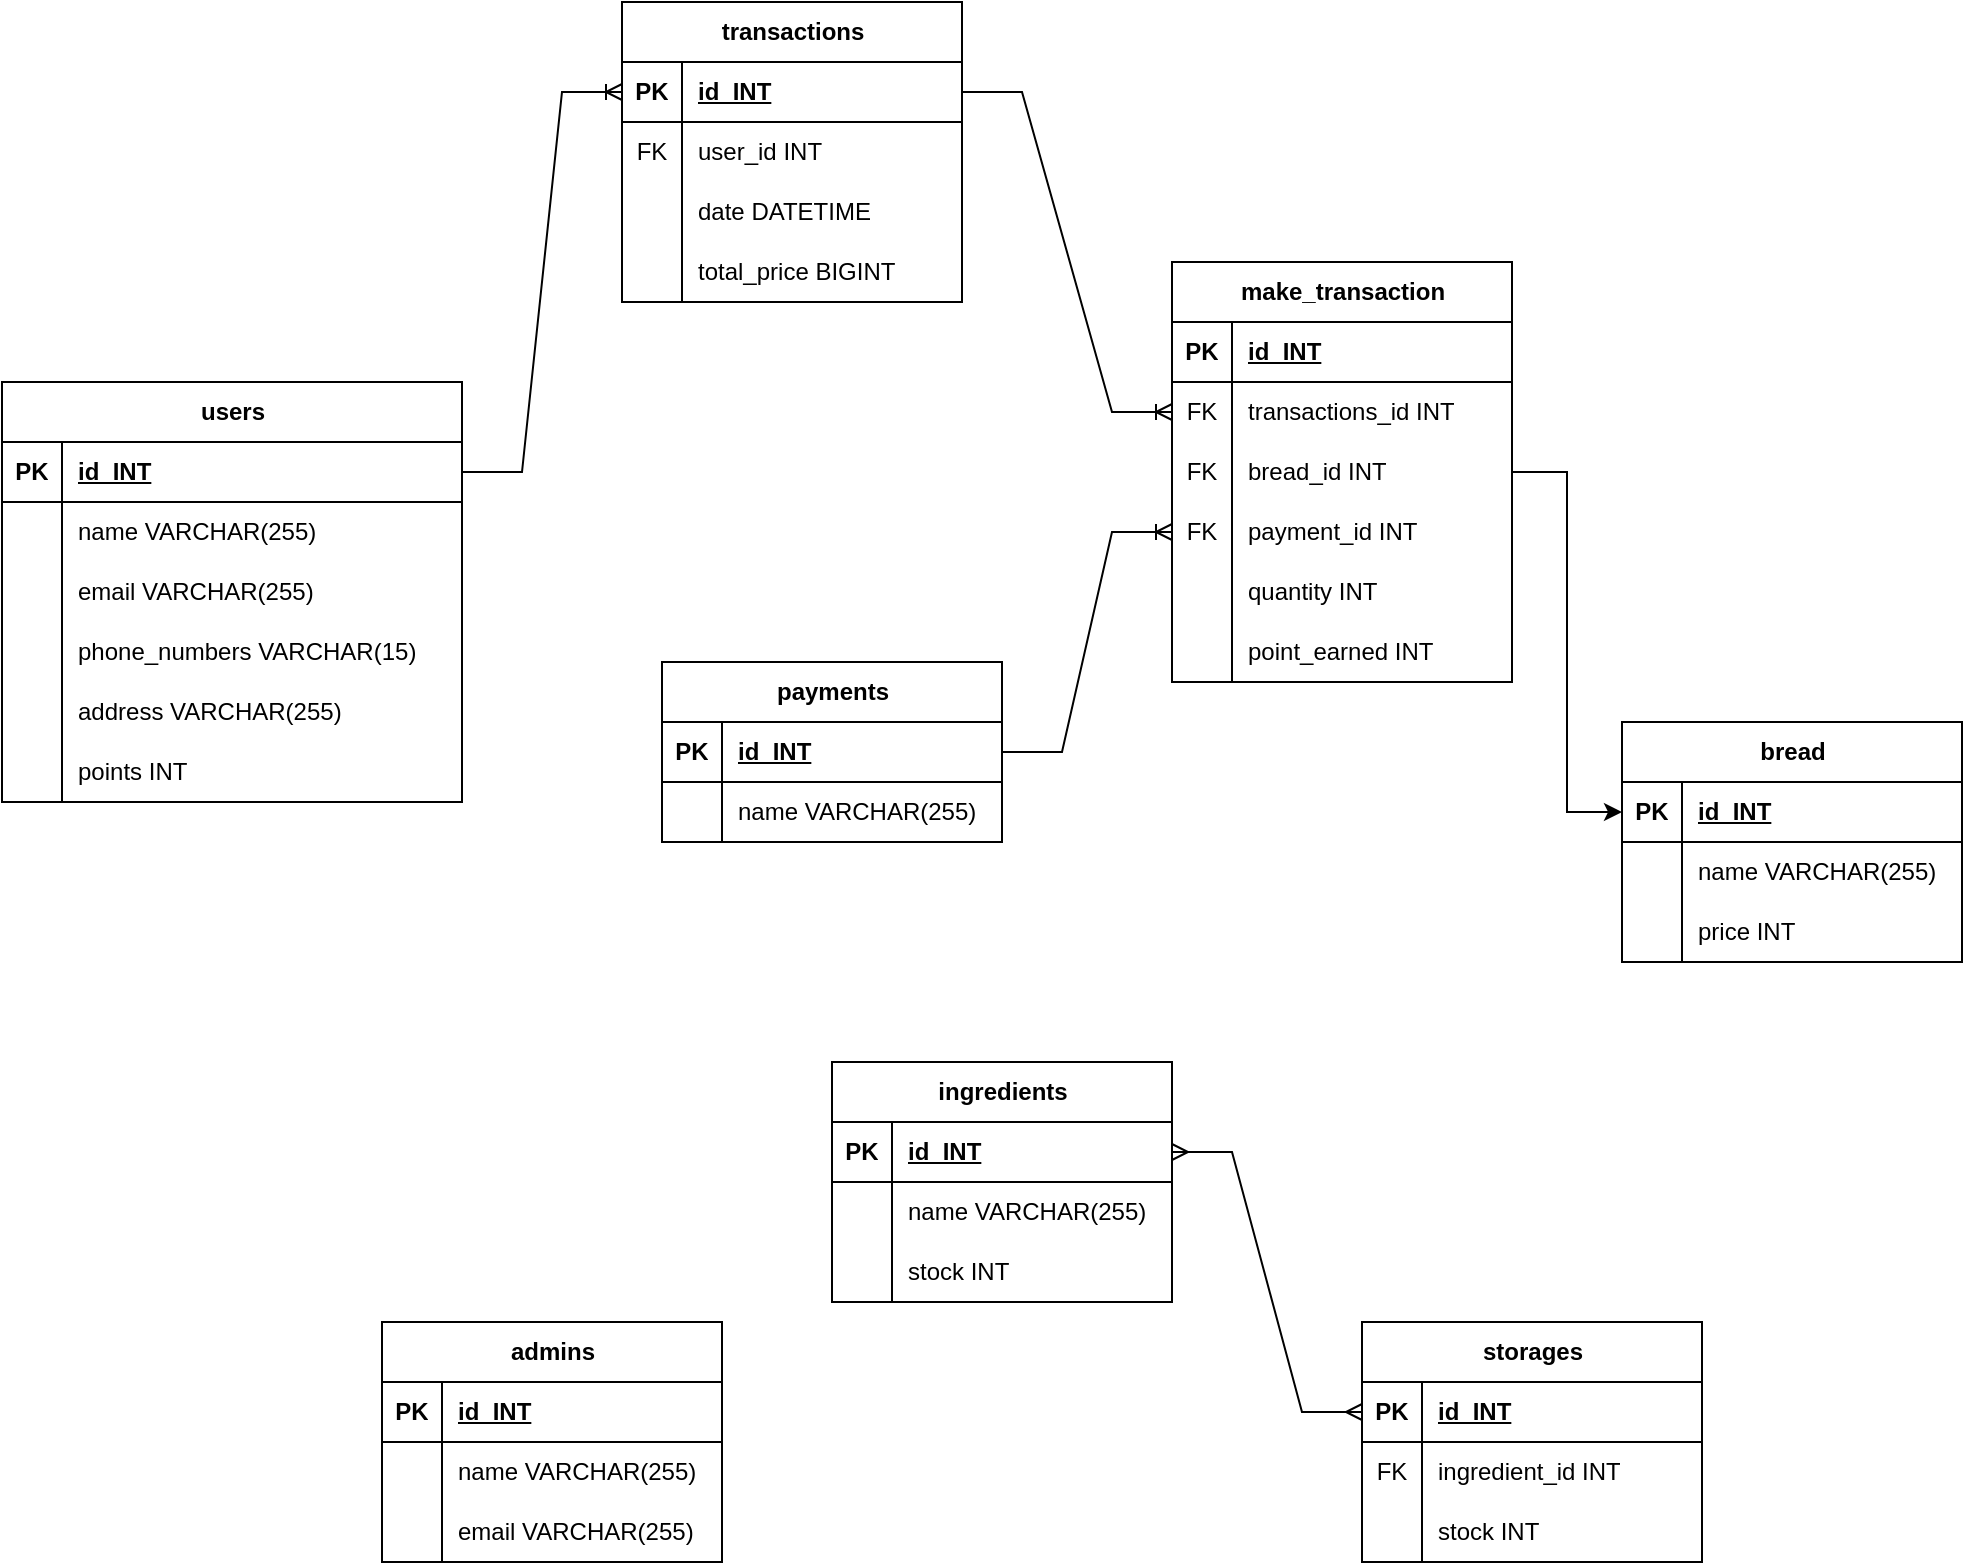 <mxfile version="24.0.6" type="google">
  <diagram name="Page-1" id="LupptDFcPatYVG0e1ha3">
    <mxGraphModel grid="1" page="1" gridSize="10" guides="1" tooltips="1" connect="1" arrows="1" fold="1" pageScale="1" pageWidth="850" pageHeight="1100" math="0" shadow="0">
      <root>
        <mxCell id="0" />
        <mxCell id="1" parent="0" />
        <mxCell id="2B0ZgyH5DpxBzJXhQuvz-14" value="users" style="shape=table;startSize=30;container=1;collapsible=1;childLayout=tableLayout;fixedRows=1;rowLines=0;fontStyle=1;align=center;resizeLast=1;html=1;" vertex="1" parent="1">
          <mxGeometry x="-160" y="-100" width="230" height="210" as="geometry" />
        </mxCell>
        <mxCell id="2B0ZgyH5DpxBzJXhQuvz-15" value="" style="shape=tableRow;horizontal=0;startSize=0;swimlaneHead=0;swimlaneBody=0;fillColor=none;collapsible=0;dropTarget=0;points=[[0,0.5],[1,0.5]];portConstraint=eastwest;top=0;left=0;right=0;bottom=1;" vertex="1" parent="2B0ZgyH5DpxBzJXhQuvz-14">
          <mxGeometry y="30" width="230" height="30" as="geometry" />
        </mxCell>
        <mxCell id="2B0ZgyH5DpxBzJXhQuvz-16" value="PK" style="shape=partialRectangle;connectable=0;fillColor=none;top=0;left=0;bottom=0;right=0;fontStyle=1;overflow=hidden;whiteSpace=wrap;html=1;" vertex="1" parent="2B0ZgyH5DpxBzJXhQuvz-15">
          <mxGeometry width="30" height="30" as="geometry">
            <mxRectangle width="30" height="30" as="alternateBounds" />
          </mxGeometry>
        </mxCell>
        <mxCell id="2B0ZgyH5DpxBzJXhQuvz-17" value="id&amp;nbsp; INT" style="shape=partialRectangle;connectable=0;fillColor=none;top=0;left=0;bottom=0;right=0;align=left;spacingLeft=6;fontStyle=5;overflow=hidden;whiteSpace=wrap;html=1;" vertex="1" parent="2B0ZgyH5DpxBzJXhQuvz-15">
          <mxGeometry x="30" width="200" height="30" as="geometry">
            <mxRectangle width="200" height="30" as="alternateBounds" />
          </mxGeometry>
        </mxCell>
        <mxCell id="2B0ZgyH5DpxBzJXhQuvz-18" value="" style="shape=tableRow;horizontal=0;startSize=0;swimlaneHead=0;swimlaneBody=0;fillColor=none;collapsible=0;dropTarget=0;points=[[0,0.5],[1,0.5]];portConstraint=eastwest;top=0;left=0;right=0;bottom=0;" vertex="1" parent="2B0ZgyH5DpxBzJXhQuvz-14">
          <mxGeometry y="60" width="230" height="30" as="geometry" />
        </mxCell>
        <mxCell id="2B0ZgyH5DpxBzJXhQuvz-19" value="" style="shape=partialRectangle;connectable=0;fillColor=none;top=0;left=0;bottom=0;right=0;editable=1;overflow=hidden;whiteSpace=wrap;html=1;" vertex="1" parent="2B0ZgyH5DpxBzJXhQuvz-18">
          <mxGeometry width="30" height="30" as="geometry">
            <mxRectangle width="30" height="30" as="alternateBounds" />
          </mxGeometry>
        </mxCell>
        <mxCell id="2B0ZgyH5DpxBzJXhQuvz-20" value="name VARCHAR(255)" style="shape=partialRectangle;connectable=0;fillColor=none;top=0;left=0;bottom=0;right=0;align=left;spacingLeft=6;overflow=hidden;whiteSpace=wrap;html=1;" vertex="1" parent="2B0ZgyH5DpxBzJXhQuvz-18">
          <mxGeometry x="30" width="200" height="30" as="geometry">
            <mxRectangle width="200" height="30" as="alternateBounds" />
          </mxGeometry>
        </mxCell>
        <mxCell id="2B0ZgyH5DpxBzJXhQuvz-24" value="" style="shape=tableRow;horizontal=0;startSize=0;swimlaneHead=0;swimlaneBody=0;fillColor=none;collapsible=0;dropTarget=0;points=[[0,0.5],[1,0.5]];portConstraint=eastwest;top=0;left=0;right=0;bottom=0;" vertex="1" parent="2B0ZgyH5DpxBzJXhQuvz-14">
          <mxGeometry y="90" width="230" height="30" as="geometry" />
        </mxCell>
        <mxCell id="2B0ZgyH5DpxBzJXhQuvz-25" value="" style="shape=partialRectangle;connectable=0;fillColor=none;top=0;left=0;bottom=0;right=0;editable=1;overflow=hidden;whiteSpace=wrap;html=1;" vertex="1" parent="2B0ZgyH5DpxBzJXhQuvz-24">
          <mxGeometry width="30" height="30" as="geometry">
            <mxRectangle width="30" height="30" as="alternateBounds" />
          </mxGeometry>
        </mxCell>
        <mxCell id="2B0ZgyH5DpxBzJXhQuvz-26" value="email VARCHAR(255)" style="shape=partialRectangle;connectable=0;fillColor=none;top=0;left=0;bottom=0;right=0;align=left;spacingLeft=6;overflow=hidden;whiteSpace=wrap;html=1;" vertex="1" parent="2B0ZgyH5DpxBzJXhQuvz-24">
          <mxGeometry x="30" width="200" height="30" as="geometry">
            <mxRectangle width="200" height="30" as="alternateBounds" />
          </mxGeometry>
        </mxCell>
        <mxCell id="2B0ZgyH5DpxBzJXhQuvz-21" value="" style="shape=tableRow;horizontal=0;startSize=0;swimlaneHead=0;swimlaneBody=0;fillColor=none;collapsible=0;dropTarget=0;points=[[0,0.5],[1,0.5]];portConstraint=eastwest;top=0;left=0;right=0;bottom=0;" vertex="1" parent="2B0ZgyH5DpxBzJXhQuvz-14">
          <mxGeometry y="120" width="230" height="30" as="geometry" />
        </mxCell>
        <mxCell id="2B0ZgyH5DpxBzJXhQuvz-22" value="" style="shape=partialRectangle;connectable=0;fillColor=none;top=0;left=0;bottom=0;right=0;editable=1;overflow=hidden;whiteSpace=wrap;html=1;" vertex="1" parent="2B0ZgyH5DpxBzJXhQuvz-21">
          <mxGeometry width="30" height="30" as="geometry">
            <mxRectangle width="30" height="30" as="alternateBounds" />
          </mxGeometry>
        </mxCell>
        <mxCell id="2B0ZgyH5DpxBzJXhQuvz-23" value="phone_numbers VARCHAR(15)" style="shape=partialRectangle;connectable=0;fillColor=none;top=0;left=0;bottom=0;right=0;align=left;spacingLeft=6;overflow=hidden;whiteSpace=wrap;html=1;" vertex="1" parent="2B0ZgyH5DpxBzJXhQuvz-21">
          <mxGeometry x="30" width="200" height="30" as="geometry">
            <mxRectangle width="200" height="30" as="alternateBounds" />
          </mxGeometry>
        </mxCell>
        <mxCell id="2B0ZgyH5DpxBzJXhQuvz-27" value="" style="shape=tableRow;horizontal=0;startSize=0;swimlaneHead=0;swimlaneBody=0;fillColor=none;collapsible=0;dropTarget=0;points=[[0,0.5],[1,0.5]];portConstraint=eastwest;top=0;left=0;right=0;bottom=0;" vertex="1" parent="2B0ZgyH5DpxBzJXhQuvz-14">
          <mxGeometry y="150" width="230" height="30" as="geometry" />
        </mxCell>
        <mxCell id="2B0ZgyH5DpxBzJXhQuvz-28" value="" style="shape=partialRectangle;connectable=0;fillColor=none;top=0;left=0;bottom=0;right=0;editable=1;overflow=hidden;whiteSpace=wrap;html=1;" vertex="1" parent="2B0ZgyH5DpxBzJXhQuvz-27">
          <mxGeometry width="30" height="30" as="geometry">
            <mxRectangle width="30" height="30" as="alternateBounds" />
          </mxGeometry>
        </mxCell>
        <mxCell id="2B0ZgyH5DpxBzJXhQuvz-29" value="address VARCHAR(255)" style="shape=partialRectangle;connectable=0;fillColor=none;top=0;left=0;bottom=0;right=0;align=left;spacingLeft=6;overflow=hidden;whiteSpace=wrap;html=1;" vertex="1" parent="2B0ZgyH5DpxBzJXhQuvz-27">
          <mxGeometry x="30" width="200" height="30" as="geometry">
            <mxRectangle width="200" height="30" as="alternateBounds" />
          </mxGeometry>
        </mxCell>
        <mxCell id="2B0ZgyH5DpxBzJXhQuvz-39" value="" style="shape=tableRow;horizontal=0;startSize=0;swimlaneHead=0;swimlaneBody=0;fillColor=none;collapsible=0;dropTarget=0;points=[[0,0.5],[1,0.5]];portConstraint=eastwest;top=0;left=0;right=0;bottom=0;" vertex="1" parent="2B0ZgyH5DpxBzJXhQuvz-14">
          <mxGeometry y="180" width="230" height="30" as="geometry" />
        </mxCell>
        <mxCell id="2B0ZgyH5DpxBzJXhQuvz-40" value="" style="shape=partialRectangle;connectable=0;fillColor=none;top=0;left=0;bottom=0;right=0;editable=1;overflow=hidden;whiteSpace=wrap;html=1;" vertex="1" parent="2B0ZgyH5DpxBzJXhQuvz-39">
          <mxGeometry width="30" height="30" as="geometry">
            <mxRectangle width="30" height="30" as="alternateBounds" />
          </mxGeometry>
        </mxCell>
        <mxCell id="2B0ZgyH5DpxBzJXhQuvz-41" value="points INT" style="shape=partialRectangle;connectable=0;fillColor=none;top=0;left=0;bottom=0;right=0;align=left;spacingLeft=6;overflow=hidden;whiteSpace=wrap;html=1;" vertex="1" parent="2B0ZgyH5DpxBzJXhQuvz-39">
          <mxGeometry x="30" width="200" height="30" as="geometry">
            <mxRectangle width="200" height="30" as="alternateBounds" />
          </mxGeometry>
        </mxCell>
        <mxCell id="2B0ZgyH5DpxBzJXhQuvz-139" value="bread" style="shape=table;startSize=30;container=1;collapsible=1;childLayout=tableLayout;fixedRows=1;rowLines=0;fontStyle=1;align=center;resizeLast=1;html=1;" vertex="1" parent="1">
          <mxGeometry x="650" y="70" width="170" height="120" as="geometry" />
        </mxCell>
        <mxCell id="2B0ZgyH5DpxBzJXhQuvz-140" value="" style="shape=tableRow;horizontal=0;startSize=0;swimlaneHead=0;swimlaneBody=0;fillColor=none;collapsible=0;dropTarget=0;points=[[0,0.5],[1,0.5]];portConstraint=eastwest;top=0;left=0;right=0;bottom=1;" vertex="1" parent="2B0ZgyH5DpxBzJXhQuvz-139">
          <mxGeometry y="30" width="170" height="30" as="geometry" />
        </mxCell>
        <mxCell id="2B0ZgyH5DpxBzJXhQuvz-141" value="PK" style="shape=partialRectangle;connectable=0;fillColor=none;top=0;left=0;bottom=0;right=0;fontStyle=1;overflow=hidden;whiteSpace=wrap;html=1;" vertex="1" parent="2B0ZgyH5DpxBzJXhQuvz-140">
          <mxGeometry width="30" height="30" as="geometry">
            <mxRectangle width="30" height="30" as="alternateBounds" />
          </mxGeometry>
        </mxCell>
        <mxCell id="2B0ZgyH5DpxBzJXhQuvz-142" value="id&amp;nbsp; INT" style="shape=partialRectangle;connectable=0;fillColor=none;top=0;left=0;bottom=0;right=0;align=left;spacingLeft=6;fontStyle=5;overflow=hidden;whiteSpace=wrap;html=1;" vertex="1" parent="2B0ZgyH5DpxBzJXhQuvz-140">
          <mxGeometry x="30" width="140" height="30" as="geometry">
            <mxRectangle width="140" height="30" as="alternateBounds" />
          </mxGeometry>
        </mxCell>
        <mxCell id="2B0ZgyH5DpxBzJXhQuvz-143" value="" style="shape=tableRow;horizontal=0;startSize=0;swimlaneHead=0;swimlaneBody=0;fillColor=none;collapsible=0;dropTarget=0;points=[[0,0.5],[1,0.5]];portConstraint=eastwest;top=0;left=0;right=0;bottom=0;" vertex="1" parent="2B0ZgyH5DpxBzJXhQuvz-139">
          <mxGeometry y="60" width="170" height="30" as="geometry" />
        </mxCell>
        <mxCell id="2B0ZgyH5DpxBzJXhQuvz-144" value="" style="shape=partialRectangle;connectable=0;fillColor=none;top=0;left=0;bottom=0;right=0;editable=1;overflow=hidden;whiteSpace=wrap;html=1;" vertex="1" parent="2B0ZgyH5DpxBzJXhQuvz-143">
          <mxGeometry width="30" height="30" as="geometry">
            <mxRectangle width="30" height="30" as="alternateBounds" />
          </mxGeometry>
        </mxCell>
        <mxCell id="2B0ZgyH5DpxBzJXhQuvz-145" value="name VARCHAR(255)" style="shape=partialRectangle;connectable=0;fillColor=none;top=0;left=0;bottom=0;right=0;align=left;spacingLeft=6;overflow=hidden;whiteSpace=wrap;html=1;" vertex="1" parent="2B0ZgyH5DpxBzJXhQuvz-143">
          <mxGeometry x="30" width="140" height="30" as="geometry">
            <mxRectangle width="140" height="30" as="alternateBounds" />
          </mxGeometry>
        </mxCell>
        <mxCell id="2B0ZgyH5DpxBzJXhQuvz-146" value="" style="shape=tableRow;horizontal=0;startSize=0;swimlaneHead=0;swimlaneBody=0;fillColor=none;collapsible=0;dropTarget=0;points=[[0,0.5],[1,0.5]];portConstraint=eastwest;top=0;left=0;right=0;bottom=0;" vertex="1" parent="2B0ZgyH5DpxBzJXhQuvz-139">
          <mxGeometry y="90" width="170" height="30" as="geometry" />
        </mxCell>
        <mxCell id="2B0ZgyH5DpxBzJXhQuvz-147" value="" style="shape=partialRectangle;connectable=0;fillColor=none;top=0;left=0;bottom=0;right=0;editable=1;overflow=hidden;whiteSpace=wrap;html=1;" vertex="1" parent="2B0ZgyH5DpxBzJXhQuvz-146">
          <mxGeometry width="30" height="30" as="geometry">
            <mxRectangle width="30" height="30" as="alternateBounds" />
          </mxGeometry>
        </mxCell>
        <mxCell id="2B0ZgyH5DpxBzJXhQuvz-148" value="price INT" style="shape=partialRectangle;connectable=0;fillColor=none;top=0;left=0;bottom=0;right=0;align=left;spacingLeft=6;overflow=hidden;whiteSpace=wrap;html=1;" vertex="1" parent="2B0ZgyH5DpxBzJXhQuvz-146">
          <mxGeometry x="30" width="140" height="30" as="geometry">
            <mxRectangle width="140" height="30" as="alternateBounds" />
          </mxGeometry>
        </mxCell>
        <mxCell id="2B0ZgyH5DpxBzJXhQuvz-158" value="transactions" style="shape=table;startSize=30;container=1;collapsible=1;childLayout=tableLayout;fixedRows=1;rowLines=0;fontStyle=1;align=center;resizeLast=1;html=1;" vertex="1" parent="1">
          <mxGeometry x="150" y="-290" width="170" height="150" as="geometry" />
        </mxCell>
        <mxCell id="2B0ZgyH5DpxBzJXhQuvz-159" value="" style="shape=tableRow;horizontal=0;startSize=0;swimlaneHead=0;swimlaneBody=0;fillColor=none;collapsible=0;dropTarget=0;points=[[0,0.5],[1,0.5]];portConstraint=eastwest;top=0;left=0;right=0;bottom=1;" vertex="1" parent="2B0ZgyH5DpxBzJXhQuvz-158">
          <mxGeometry y="30" width="170" height="30" as="geometry" />
        </mxCell>
        <mxCell id="2B0ZgyH5DpxBzJXhQuvz-160" value="PK" style="shape=partialRectangle;connectable=0;fillColor=none;top=0;left=0;bottom=0;right=0;fontStyle=1;overflow=hidden;whiteSpace=wrap;html=1;" vertex="1" parent="2B0ZgyH5DpxBzJXhQuvz-159">
          <mxGeometry width="30" height="30" as="geometry">
            <mxRectangle width="30" height="30" as="alternateBounds" />
          </mxGeometry>
        </mxCell>
        <mxCell id="2B0ZgyH5DpxBzJXhQuvz-161" value="id&amp;nbsp; INT" style="shape=partialRectangle;connectable=0;fillColor=none;top=0;left=0;bottom=0;right=0;align=left;spacingLeft=6;fontStyle=5;overflow=hidden;whiteSpace=wrap;html=1;" vertex="1" parent="2B0ZgyH5DpxBzJXhQuvz-159">
          <mxGeometry x="30" width="140" height="30" as="geometry">
            <mxRectangle width="140" height="30" as="alternateBounds" />
          </mxGeometry>
        </mxCell>
        <mxCell id="2B0ZgyH5DpxBzJXhQuvz-162" value="" style="shape=tableRow;horizontal=0;startSize=0;swimlaneHead=0;swimlaneBody=0;fillColor=none;collapsible=0;dropTarget=0;points=[[0,0.5],[1,0.5]];portConstraint=eastwest;top=0;left=0;right=0;bottom=0;" vertex="1" parent="2B0ZgyH5DpxBzJXhQuvz-158">
          <mxGeometry y="60" width="170" height="30" as="geometry" />
        </mxCell>
        <mxCell id="2B0ZgyH5DpxBzJXhQuvz-163" value="FK" style="shape=partialRectangle;connectable=0;fillColor=none;top=0;left=0;bottom=0;right=0;editable=1;overflow=hidden;whiteSpace=wrap;html=1;" vertex="1" parent="2B0ZgyH5DpxBzJXhQuvz-162">
          <mxGeometry width="30" height="30" as="geometry">
            <mxRectangle width="30" height="30" as="alternateBounds" />
          </mxGeometry>
        </mxCell>
        <mxCell id="2B0ZgyH5DpxBzJXhQuvz-164" value="user_id INT" style="shape=partialRectangle;connectable=0;fillColor=none;top=0;left=0;bottom=0;right=0;align=left;spacingLeft=6;overflow=hidden;whiteSpace=wrap;html=1;" vertex="1" parent="2B0ZgyH5DpxBzJXhQuvz-162">
          <mxGeometry x="30" width="140" height="30" as="geometry">
            <mxRectangle width="140" height="30" as="alternateBounds" />
          </mxGeometry>
        </mxCell>
        <mxCell id="2B0ZgyH5DpxBzJXhQuvz-205" value="" style="shape=tableRow;horizontal=0;startSize=0;swimlaneHead=0;swimlaneBody=0;fillColor=none;collapsible=0;dropTarget=0;points=[[0,0.5],[1,0.5]];portConstraint=eastwest;top=0;left=0;right=0;bottom=0;" vertex="1" parent="2B0ZgyH5DpxBzJXhQuvz-158">
          <mxGeometry y="90" width="170" height="30" as="geometry" />
        </mxCell>
        <mxCell id="2B0ZgyH5DpxBzJXhQuvz-206" value="" style="shape=partialRectangle;connectable=0;fillColor=none;top=0;left=0;bottom=0;right=0;editable=1;overflow=hidden;whiteSpace=wrap;html=1;" vertex="1" parent="2B0ZgyH5DpxBzJXhQuvz-205">
          <mxGeometry width="30" height="30" as="geometry">
            <mxRectangle width="30" height="30" as="alternateBounds" />
          </mxGeometry>
        </mxCell>
        <mxCell id="2B0ZgyH5DpxBzJXhQuvz-207" value="date DATETIME" style="shape=partialRectangle;connectable=0;fillColor=none;top=0;left=0;bottom=0;right=0;align=left;spacingLeft=6;overflow=hidden;whiteSpace=wrap;html=1;" vertex="1" parent="2B0ZgyH5DpxBzJXhQuvz-205">
          <mxGeometry x="30" width="140" height="30" as="geometry">
            <mxRectangle width="140" height="30" as="alternateBounds" />
          </mxGeometry>
        </mxCell>
        <mxCell id="2B0ZgyH5DpxBzJXhQuvz-165" value="" style="shape=tableRow;horizontal=0;startSize=0;swimlaneHead=0;swimlaneBody=0;fillColor=none;collapsible=0;dropTarget=0;points=[[0,0.5],[1,0.5]];portConstraint=eastwest;top=0;left=0;right=0;bottom=0;" vertex="1" parent="2B0ZgyH5DpxBzJXhQuvz-158">
          <mxGeometry y="120" width="170" height="30" as="geometry" />
        </mxCell>
        <mxCell id="2B0ZgyH5DpxBzJXhQuvz-166" value="" style="shape=partialRectangle;connectable=0;fillColor=none;top=0;left=0;bottom=0;right=0;editable=1;overflow=hidden;whiteSpace=wrap;html=1;" vertex="1" parent="2B0ZgyH5DpxBzJXhQuvz-165">
          <mxGeometry width="30" height="30" as="geometry">
            <mxRectangle width="30" height="30" as="alternateBounds" />
          </mxGeometry>
        </mxCell>
        <mxCell id="2B0ZgyH5DpxBzJXhQuvz-167" value="total_price BIGINT" style="shape=partialRectangle;connectable=0;fillColor=none;top=0;left=0;bottom=0;right=0;align=left;spacingLeft=6;overflow=hidden;whiteSpace=wrap;html=1;" vertex="1" parent="2B0ZgyH5DpxBzJXhQuvz-165">
          <mxGeometry x="30" width="140" height="30" as="geometry">
            <mxRectangle width="140" height="30" as="alternateBounds" />
          </mxGeometry>
        </mxCell>
        <mxCell id="2B0ZgyH5DpxBzJXhQuvz-168" value="payments" style="shape=table;startSize=30;container=1;collapsible=1;childLayout=tableLayout;fixedRows=1;rowLines=0;fontStyle=1;align=center;resizeLast=1;html=1;" vertex="1" parent="1">
          <mxGeometry x="170" y="40" width="170" height="90" as="geometry" />
        </mxCell>
        <mxCell id="2B0ZgyH5DpxBzJXhQuvz-169" value="" style="shape=tableRow;horizontal=0;startSize=0;swimlaneHead=0;swimlaneBody=0;fillColor=none;collapsible=0;dropTarget=0;points=[[0,0.5],[1,0.5]];portConstraint=eastwest;top=0;left=0;right=0;bottom=1;" vertex="1" parent="2B0ZgyH5DpxBzJXhQuvz-168">
          <mxGeometry y="30" width="170" height="30" as="geometry" />
        </mxCell>
        <mxCell id="2B0ZgyH5DpxBzJXhQuvz-170" value="PK" style="shape=partialRectangle;connectable=0;fillColor=none;top=0;left=0;bottom=0;right=0;fontStyle=1;overflow=hidden;whiteSpace=wrap;html=1;" vertex="1" parent="2B0ZgyH5DpxBzJXhQuvz-169">
          <mxGeometry width="30" height="30" as="geometry">
            <mxRectangle width="30" height="30" as="alternateBounds" />
          </mxGeometry>
        </mxCell>
        <mxCell id="2B0ZgyH5DpxBzJXhQuvz-171" value="id&amp;nbsp; INT" style="shape=partialRectangle;connectable=0;fillColor=none;top=0;left=0;bottom=0;right=0;align=left;spacingLeft=6;fontStyle=5;overflow=hidden;whiteSpace=wrap;html=1;" vertex="1" parent="2B0ZgyH5DpxBzJXhQuvz-169">
          <mxGeometry x="30" width="140" height="30" as="geometry">
            <mxRectangle width="140" height="30" as="alternateBounds" />
          </mxGeometry>
        </mxCell>
        <mxCell id="2B0ZgyH5DpxBzJXhQuvz-172" value="" style="shape=tableRow;horizontal=0;startSize=0;swimlaneHead=0;swimlaneBody=0;fillColor=none;collapsible=0;dropTarget=0;points=[[0,0.5],[1,0.5]];portConstraint=eastwest;top=0;left=0;right=0;bottom=0;" vertex="1" parent="2B0ZgyH5DpxBzJXhQuvz-168">
          <mxGeometry y="60" width="170" height="30" as="geometry" />
        </mxCell>
        <mxCell id="2B0ZgyH5DpxBzJXhQuvz-173" value="" style="shape=partialRectangle;connectable=0;fillColor=none;top=0;left=0;bottom=0;right=0;editable=1;overflow=hidden;whiteSpace=wrap;html=1;" vertex="1" parent="2B0ZgyH5DpxBzJXhQuvz-172">
          <mxGeometry width="30" height="30" as="geometry">
            <mxRectangle width="30" height="30" as="alternateBounds" />
          </mxGeometry>
        </mxCell>
        <mxCell id="2B0ZgyH5DpxBzJXhQuvz-174" value="name VARCHAR(255)" style="shape=partialRectangle;connectable=0;fillColor=none;top=0;left=0;bottom=0;right=0;align=left;spacingLeft=6;overflow=hidden;whiteSpace=wrap;html=1;" vertex="1" parent="2B0ZgyH5DpxBzJXhQuvz-172">
          <mxGeometry x="30" width="140" height="30" as="geometry">
            <mxRectangle width="140" height="30" as="alternateBounds" />
          </mxGeometry>
        </mxCell>
        <mxCell id="2B0ZgyH5DpxBzJXhQuvz-178" value="admins" style="shape=table;startSize=30;container=1;collapsible=1;childLayout=tableLayout;fixedRows=1;rowLines=0;fontStyle=1;align=center;resizeLast=1;html=1;" vertex="1" parent="1">
          <mxGeometry x="30" y="370" width="170" height="120" as="geometry" />
        </mxCell>
        <mxCell id="2B0ZgyH5DpxBzJXhQuvz-179" value="" style="shape=tableRow;horizontal=0;startSize=0;swimlaneHead=0;swimlaneBody=0;fillColor=none;collapsible=0;dropTarget=0;points=[[0,0.5],[1,0.5]];portConstraint=eastwest;top=0;left=0;right=0;bottom=1;" vertex="1" parent="2B0ZgyH5DpxBzJXhQuvz-178">
          <mxGeometry y="30" width="170" height="30" as="geometry" />
        </mxCell>
        <mxCell id="2B0ZgyH5DpxBzJXhQuvz-180" value="PK" style="shape=partialRectangle;connectable=0;fillColor=none;top=0;left=0;bottom=0;right=0;fontStyle=1;overflow=hidden;whiteSpace=wrap;html=1;" vertex="1" parent="2B0ZgyH5DpxBzJXhQuvz-179">
          <mxGeometry width="30" height="30" as="geometry">
            <mxRectangle width="30" height="30" as="alternateBounds" />
          </mxGeometry>
        </mxCell>
        <mxCell id="2B0ZgyH5DpxBzJXhQuvz-181" value="id&amp;nbsp; INT" style="shape=partialRectangle;connectable=0;fillColor=none;top=0;left=0;bottom=0;right=0;align=left;spacingLeft=6;fontStyle=5;overflow=hidden;whiteSpace=wrap;html=1;" vertex="1" parent="2B0ZgyH5DpxBzJXhQuvz-179">
          <mxGeometry x="30" width="140" height="30" as="geometry">
            <mxRectangle width="140" height="30" as="alternateBounds" />
          </mxGeometry>
        </mxCell>
        <mxCell id="2B0ZgyH5DpxBzJXhQuvz-182" value="" style="shape=tableRow;horizontal=0;startSize=0;swimlaneHead=0;swimlaneBody=0;fillColor=none;collapsible=0;dropTarget=0;points=[[0,0.5],[1,0.5]];portConstraint=eastwest;top=0;left=0;right=0;bottom=0;" vertex="1" parent="2B0ZgyH5DpxBzJXhQuvz-178">
          <mxGeometry y="60" width="170" height="30" as="geometry" />
        </mxCell>
        <mxCell id="2B0ZgyH5DpxBzJXhQuvz-183" value="" style="shape=partialRectangle;connectable=0;fillColor=none;top=0;left=0;bottom=0;right=0;editable=1;overflow=hidden;whiteSpace=wrap;html=1;" vertex="1" parent="2B0ZgyH5DpxBzJXhQuvz-182">
          <mxGeometry width="30" height="30" as="geometry">
            <mxRectangle width="30" height="30" as="alternateBounds" />
          </mxGeometry>
        </mxCell>
        <mxCell id="2B0ZgyH5DpxBzJXhQuvz-184" value="name VARCHAR(255)" style="shape=partialRectangle;connectable=0;fillColor=none;top=0;left=0;bottom=0;right=0;align=left;spacingLeft=6;overflow=hidden;whiteSpace=wrap;html=1;" vertex="1" parent="2B0ZgyH5DpxBzJXhQuvz-182">
          <mxGeometry x="30" width="140" height="30" as="geometry">
            <mxRectangle width="140" height="30" as="alternateBounds" />
          </mxGeometry>
        </mxCell>
        <mxCell id="2B0ZgyH5DpxBzJXhQuvz-227" value="" style="shape=tableRow;horizontal=0;startSize=0;swimlaneHead=0;swimlaneBody=0;fillColor=none;collapsible=0;dropTarget=0;points=[[0,0.5],[1,0.5]];portConstraint=eastwest;top=0;left=0;right=0;bottom=0;" vertex="1" parent="2B0ZgyH5DpxBzJXhQuvz-178">
          <mxGeometry y="90" width="170" height="30" as="geometry" />
        </mxCell>
        <mxCell id="2B0ZgyH5DpxBzJXhQuvz-228" value="" style="shape=partialRectangle;connectable=0;fillColor=none;top=0;left=0;bottom=0;right=0;editable=1;overflow=hidden;whiteSpace=wrap;html=1;" vertex="1" parent="2B0ZgyH5DpxBzJXhQuvz-227">
          <mxGeometry width="30" height="30" as="geometry">
            <mxRectangle width="30" height="30" as="alternateBounds" />
          </mxGeometry>
        </mxCell>
        <mxCell id="2B0ZgyH5DpxBzJXhQuvz-229" value="email VARCHAR(255)" style="shape=partialRectangle;connectable=0;fillColor=none;top=0;left=0;bottom=0;right=0;align=left;spacingLeft=6;overflow=hidden;whiteSpace=wrap;html=1;" vertex="1" parent="2B0ZgyH5DpxBzJXhQuvz-227">
          <mxGeometry x="30" width="140" height="30" as="geometry">
            <mxRectangle width="140" height="30" as="alternateBounds" />
          </mxGeometry>
        </mxCell>
        <mxCell id="2B0ZgyH5DpxBzJXhQuvz-185" value="ingredients" style="shape=table;startSize=30;container=1;collapsible=1;childLayout=tableLayout;fixedRows=1;rowLines=0;fontStyle=1;align=center;resizeLast=1;html=1;" vertex="1" parent="1">
          <mxGeometry x="255" y="240" width="170" height="120" as="geometry" />
        </mxCell>
        <mxCell id="2B0ZgyH5DpxBzJXhQuvz-186" value="" style="shape=tableRow;horizontal=0;startSize=0;swimlaneHead=0;swimlaneBody=0;fillColor=none;collapsible=0;dropTarget=0;points=[[0,0.5],[1,0.5]];portConstraint=eastwest;top=0;left=0;right=0;bottom=1;" vertex="1" parent="2B0ZgyH5DpxBzJXhQuvz-185">
          <mxGeometry y="30" width="170" height="30" as="geometry" />
        </mxCell>
        <mxCell id="2B0ZgyH5DpxBzJXhQuvz-187" value="PK" style="shape=partialRectangle;connectable=0;fillColor=none;top=0;left=0;bottom=0;right=0;fontStyle=1;overflow=hidden;whiteSpace=wrap;html=1;" vertex="1" parent="2B0ZgyH5DpxBzJXhQuvz-186">
          <mxGeometry width="30" height="30" as="geometry">
            <mxRectangle width="30" height="30" as="alternateBounds" />
          </mxGeometry>
        </mxCell>
        <mxCell id="2B0ZgyH5DpxBzJXhQuvz-188" value="id&amp;nbsp; INT" style="shape=partialRectangle;connectable=0;fillColor=none;top=0;left=0;bottom=0;right=0;align=left;spacingLeft=6;fontStyle=5;overflow=hidden;whiteSpace=wrap;html=1;" vertex="1" parent="2B0ZgyH5DpxBzJXhQuvz-186">
          <mxGeometry x="30" width="140" height="30" as="geometry">
            <mxRectangle width="140" height="30" as="alternateBounds" />
          </mxGeometry>
        </mxCell>
        <mxCell id="2B0ZgyH5DpxBzJXhQuvz-189" value="" style="shape=tableRow;horizontal=0;startSize=0;swimlaneHead=0;swimlaneBody=0;fillColor=none;collapsible=0;dropTarget=0;points=[[0,0.5],[1,0.5]];portConstraint=eastwest;top=0;left=0;right=0;bottom=0;" vertex="1" parent="2B0ZgyH5DpxBzJXhQuvz-185">
          <mxGeometry y="60" width="170" height="30" as="geometry" />
        </mxCell>
        <mxCell id="2B0ZgyH5DpxBzJXhQuvz-190" value="" style="shape=partialRectangle;connectable=0;fillColor=none;top=0;left=0;bottom=0;right=0;editable=1;overflow=hidden;whiteSpace=wrap;html=1;" vertex="1" parent="2B0ZgyH5DpxBzJXhQuvz-189">
          <mxGeometry width="30" height="30" as="geometry">
            <mxRectangle width="30" height="30" as="alternateBounds" />
          </mxGeometry>
        </mxCell>
        <mxCell id="2B0ZgyH5DpxBzJXhQuvz-191" value="name VARCHAR(255)" style="shape=partialRectangle;connectable=0;fillColor=none;top=0;left=0;bottom=0;right=0;align=left;spacingLeft=6;overflow=hidden;whiteSpace=wrap;html=1;" vertex="1" parent="2B0ZgyH5DpxBzJXhQuvz-189">
          <mxGeometry x="30" width="140" height="30" as="geometry">
            <mxRectangle width="140" height="30" as="alternateBounds" />
          </mxGeometry>
        </mxCell>
        <mxCell id="2B0ZgyH5DpxBzJXhQuvz-192" value="" style="shape=tableRow;horizontal=0;startSize=0;swimlaneHead=0;swimlaneBody=0;fillColor=none;collapsible=0;dropTarget=0;points=[[0,0.5],[1,0.5]];portConstraint=eastwest;top=0;left=0;right=0;bottom=0;" vertex="1" parent="2B0ZgyH5DpxBzJXhQuvz-185">
          <mxGeometry y="90" width="170" height="30" as="geometry" />
        </mxCell>
        <mxCell id="2B0ZgyH5DpxBzJXhQuvz-193" value="" style="shape=partialRectangle;connectable=0;fillColor=none;top=0;left=0;bottom=0;right=0;editable=1;overflow=hidden;whiteSpace=wrap;html=1;" vertex="1" parent="2B0ZgyH5DpxBzJXhQuvz-192">
          <mxGeometry width="30" height="30" as="geometry">
            <mxRectangle width="30" height="30" as="alternateBounds" />
          </mxGeometry>
        </mxCell>
        <mxCell id="2B0ZgyH5DpxBzJXhQuvz-194" value="stock INT" style="shape=partialRectangle;connectable=0;fillColor=none;top=0;left=0;bottom=0;right=0;align=left;spacingLeft=6;overflow=hidden;whiteSpace=wrap;html=1;" vertex="1" parent="2B0ZgyH5DpxBzJXhQuvz-192">
          <mxGeometry x="30" width="140" height="30" as="geometry">
            <mxRectangle width="140" height="30" as="alternateBounds" />
          </mxGeometry>
        </mxCell>
        <mxCell id="2B0ZgyH5DpxBzJXhQuvz-195" value="make_transaction" style="shape=table;startSize=30;container=1;collapsible=1;childLayout=tableLayout;fixedRows=1;rowLines=0;fontStyle=1;align=center;resizeLast=1;html=1;" vertex="1" parent="1">
          <mxGeometry x="425" y="-160" width="170" height="210" as="geometry" />
        </mxCell>
        <mxCell id="2B0ZgyH5DpxBzJXhQuvz-196" value="" style="shape=tableRow;horizontal=0;startSize=0;swimlaneHead=0;swimlaneBody=0;fillColor=none;collapsible=0;dropTarget=0;points=[[0,0.5],[1,0.5]];portConstraint=eastwest;top=0;left=0;right=0;bottom=1;" vertex="1" parent="2B0ZgyH5DpxBzJXhQuvz-195">
          <mxGeometry y="30" width="170" height="30" as="geometry" />
        </mxCell>
        <mxCell id="2B0ZgyH5DpxBzJXhQuvz-197" value="PK" style="shape=partialRectangle;connectable=0;fillColor=none;top=0;left=0;bottom=0;right=0;fontStyle=1;overflow=hidden;whiteSpace=wrap;html=1;" vertex="1" parent="2B0ZgyH5DpxBzJXhQuvz-196">
          <mxGeometry width="30" height="30" as="geometry">
            <mxRectangle width="30" height="30" as="alternateBounds" />
          </mxGeometry>
        </mxCell>
        <mxCell id="2B0ZgyH5DpxBzJXhQuvz-198" value="id&amp;nbsp; INT" style="shape=partialRectangle;connectable=0;fillColor=none;top=0;left=0;bottom=0;right=0;align=left;spacingLeft=6;fontStyle=5;overflow=hidden;whiteSpace=wrap;html=1;" vertex="1" parent="2B0ZgyH5DpxBzJXhQuvz-196">
          <mxGeometry x="30" width="140" height="30" as="geometry">
            <mxRectangle width="140" height="30" as="alternateBounds" />
          </mxGeometry>
        </mxCell>
        <mxCell id="2B0ZgyH5DpxBzJXhQuvz-199" value="" style="shape=tableRow;horizontal=0;startSize=0;swimlaneHead=0;swimlaneBody=0;fillColor=none;collapsible=0;dropTarget=0;points=[[0,0.5],[1,0.5]];portConstraint=eastwest;top=0;left=0;right=0;bottom=0;" vertex="1" parent="2B0ZgyH5DpxBzJXhQuvz-195">
          <mxGeometry y="60" width="170" height="30" as="geometry" />
        </mxCell>
        <mxCell id="2B0ZgyH5DpxBzJXhQuvz-200" value="FK" style="shape=partialRectangle;connectable=0;fillColor=none;top=0;left=0;bottom=0;right=0;editable=1;overflow=hidden;whiteSpace=wrap;html=1;" vertex="1" parent="2B0ZgyH5DpxBzJXhQuvz-199">
          <mxGeometry width="30" height="30" as="geometry">
            <mxRectangle width="30" height="30" as="alternateBounds" />
          </mxGeometry>
        </mxCell>
        <mxCell id="2B0ZgyH5DpxBzJXhQuvz-201" value="transactions_id INT" style="shape=partialRectangle;connectable=0;fillColor=none;top=0;left=0;bottom=0;right=0;align=left;spacingLeft=6;overflow=hidden;whiteSpace=wrap;html=1;" vertex="1" parent="2B0ZgyH5DpxBzJXhQuvz-199">
          <mxGeometry x="30" width="140" height="30" as="geometry">
            <mxRectangle width="140" height="30" as="alternateBounds" />
          </mxGeometry>
        </mxCell>
        <mxCell id="2B0ZgyH5DpxBzJXhQuvz-202" value="" style="shape=tableRow;horizontal=0;startSize=0;swimlaneHead=0;swimlaneBody=0;fillColor=none;collapsible=0;dropTarget=0;points=[[0,0.5],[1,0.5]];portConstraint=eastwest;top=0;left=0;right=0;bottom=0;" vertex="1" parent="2B0ZgyH5DpxBzJXhQuvz-195">
          <mxGeometry y="90" width="170" height="30" as="geometry" />
        </mxCell>
        <mxCell id="2B0ZgyH5DpxBzJXhQuvz-203" value="FK" style="shape=partialRectangle;connectable=0;fillColor=none;top=0;left=0;bottom=0;right=0;editable=1;overflow=hidden;whiteSpace=wrap;html=1;" vertex="1" parent="2B0ZgyH5DpxBzJXhQuvz-202">
          <mxGeometry width="30" height="30" as="geometry">
            <mxRectangle width="30" height="30" as="alternateBounds" />
          </mxGeometry>
        </mxCell>
        <mxCell id="2B0ZgyH5DpxBzJXhQuvz-204" value="bread_id INT" style="shape=partialRectangle;connectable=0;fillColor=none;top=0;left=0;bottom=0;right=0;align=left;spacingLeft=6;overflow=hidden;whiteSpace=wrap;html=1;" vertex="1" parent="2B0ZgyH5DpxBzJXhQuvz-202">
          <mxGeometry x="30" width="140" height="30" as="geometry">
            <mxRectangle width="140" height="30" as="alternateBounds" />
          </mxGeometry>
        </mxCell>
        <mxCell id="2B0ZgyH5DpxBzJXhQuvz-208" value="" style="shape=tableRow;horizontal=0;startSize=0;swimlaneHead=0;swimlaneBody=0;fillColor=none;collapsible=0;dropTarget=0;points=[[0,0.5],[1,0.5]];portConstraint=eastwest;top=0;left=0;right=0;bottom=0;" vertex="1" parent="2B0ZgyH5DpxBzJXhQuvz-195">
          <mxGeometry y="120" width="170" height="30" as="geometry" />
        </mxCell>
        <mxCell id="2B0ZgyH5DpxBzJXhQuvz-209" value="FK" style="shape=partialRectangle;connectable=0;fillColor=none;top=0;left=0;bottom=0;right=0;editable=1;overflow=hidden;whiteSpace=wrap;html=1;" vertex="1" parent="2B0ZgyH5DpxBzJXhQuvz-208">
          <mxGeometry width="30" height="30" as="geometry">
            <mxRectangle width="30" height="30" as="alternateBounds" />
          </mxGeometry>
        </mxCell>
        <mxCell id="2B0ZgyH5DpxBzJXhQuvz-210" value="payment_id INT" style="shape=partialRectangle;connectable=0;fillColor=none;top=0;left=0;bottom=0;right=0;align=left;spacingLeft=6;overflow=hidden;whiteSpace=wrap;html=1;" vertex="1" parent="2B0ZgyH5DpxBzJXhQuvz-208">
          <mxGeometry x="30" width="140" height="30" as="geometry">
            <mxRectangle width="140" height="30" as="alternateBounds" />
          </mxGeometry>
        </mxCell>
        <mxCell id="2B0ZgyH5DpxBzJXhQuvz-234" value="" style="shape=tableRow;horizontal=0;startSize=0;swimlaneHead=0;swimlaneBody=0;fillColor=none;collapsible=0;dropTarget=0;points=[[0,0.5],[1,0.5]];portConstraint=eastwest;top=0;left=0;right=0;bottom=0;" vertex="1" parent="2B0ZgyH5DpxBzJXhQuvz-195">
          <mxGeometry y="150" width="170" height="30" as="geometry" />
        </mxCell>
        <mxCell id="2B0ZgyH5DpxBzJXhQuvz-235" value="" style="shape=partialRectangle;connectable=0;fillColor=none;top=0;left=0;bottom=0;right=0;editable=1;overflow=hidden;whiteSpace=wrap;html=1;" vertex="1" parent="2B0ZgyH5DpxBzJXhQuvz-234">
          <mxGeometry width="30" height="30" as="geometry">
            <mxRectangle width="30" height="30" as="alternateBounds" />
          </mxGeometry>
        </mxCell>
        <mxCell id="2B0ZgyH5DpxBzJXhQuvz-236" value="quantity INT" style="shape=partialRectangle;connectable=0;fillColor=none;top=0;left=0;bottom=0;right=0;align=left;spacingLeft=6;overflow=hidden;whiteSpace=wrap;html=1;" vertex="1" parent="2B0ZgyH5DpxBzJXhQuvz-234">
          <mxGeometry x="30" width="140" height="30" as="geometry">
            <mxRectangle width="140" height="30" as="alternateBounds" />
          </mxGeometry>
        </mxCell>
        <mxCell id="2B0ZgyH5DpxBzJXhQuvz-214" value="" style="shape=tableRow;horizontal=0;startSize=0;swimlaneHead=0;swimlaneBody=0;fillColor=none;collapsible=0;dropTarget=0;points=[[0,0.5],[1,0.5]];portConstraint=eastwest;top=0;left=0;right=0;bottom=0;" vertex="1" parent="2B0ZgyH5DpxBzJXhQuvz-195">
          <mxGeometry y="180" width="170" height="30" as="geometry" />
        </mxCell>
        <mxCell id="2B0ZgyH5DpxBzJXhQuvz-215" value="" style="shape=partialRectangle;connectable=0;fillColor=none;top=0;left=0;bottom=0;right=0;editable=1;overflow=hidden;whiteSpace=wrap;html=1;" vertex="1" parent="2B0ZgyH5DpxBzJXhQuvz-214">
          <mxGeometry width="30" height="30" as="geometry">
            <mxRectangle width="30" height="30" as="alternateBounds" />
          </mxGeometry>
        </mxCell>
        <mxCell id="2B0ZgyH5DpxBzJXhQuvz-216" value="point_earned INT" style="shape=partialRectangle;connectable=0;fillColor=none;top=0;left=0;bottom=0;right=0;align=left;spacingLeft=6;overflow=hidden;whiteSpace=wrap;html=1;" vertex="1" parent="2B0ZgyH5DpxBzJXhQuvz-214">
          <mxGeometry x="30" width="140" height="30" as="geometry">
            <mxRectangle width="140" height="30" as="alternateBounds" />
          </mxGeometry>
        </mxCell>
        <mxCell id="2B0ZgyH5DpxBzJXhQuvz-217" value="storages" style="shape=table;startSize=30;container=1;collapsible=1;childLayout=tableLayout;fixedRows=1;rowLines=0;fontStyle=1;align=center;resizeLast=1;html=1;" vertex="1" parent="1">
          <mxGeometry x="520" y="370" width="170" height="120" as="geometry" />
        </mxCell>
        <mxCell id="2B0ZgyH5DpxBzJXhQuvz-218" value="" style="shape=tableRow;horizontal=0;startSize=0;swimlaneHead=0;swimlaneBody=0;fillColor=none;collapsible=0;dropTarget=0;points=[[0,0.5],[1,0.5]];portConstraint=eastwest;top=0;left=0;right=0;bottom=1;" vertex="1" parent="2B0ZgyH5DpxBzJXhQuvz-217">
          <mxGeometry y="30" width="170" height="30" as="geometry" />
        </mxCell>
        <mxCell id="2B0ZgyH5DpxBzJXhQuvz-219" value="PK" style="shape=partialRectangle;connectable=0;fillColor=none;top=0;left=0;bottom=0;right=0;fontStyle=1;overflow=hidden;whiteSpace=wrap;html=1;" vertex="1" parent="2B0ZgyH5DpxBzJXhQuvz-218">
          <mxGeometry width="30" height="30" as="geometry">
            <mxRectangle width="30" height="30" as="alternateBounds" />
          </mxGeometry>
        </mxCell>
        <mxCell id="2B0ZgyH5DpxBzJXhQuvz-220" value="id&amp;nbsp; INT" style="shape=partialRectangle;connectable=0;fillColor=none;top=0;left=0;bottom=0;right=0;align=left;spacingLeft=6;fontStyle=5;overflow=hidden;whiteSpace=wrap;html=1;" vertex="1" parent="2B0ZgyH5DpxBzJXhQuvz-218">
          <mxGeometry x="30" width="140" height="30" as="geometry">
            <mxRectangle width="140" height="30" as="alternateBounds" />
          </mxGeometry>
        </mxCell>
        <mxCell id="2B0ZgyH5DpxBzJXhQuvz-221" value="" style="shape=tableRow;horizontal=0;startSize=0;swimlaneHead=0;swimlaneBody=0;fillColor=none;collapsible=0;dropTarget=0;points=[[0,0.5],[1,0.5]];portConstraint=eastwest;top=0;left=0;right=0;bottom=0;" vertex="1" parent="2B0ZgyH5DpxBzJXhQuvz-217">
          <mxGeometry y="60" width="170" height="30" as="geometry" />
        </mxCell>
        <mxCell id="2B0ZgyH5DpxBzJXhQuvz-222" value="FK" style="shape=partialRectangle;connectable=0;fillColor=none;top=0;left=0;bottom=0;right=0;editable=1;overflow=hidden;whiteSpace=wrap;html=1;" vertex="1" parent="2B0ZgyH5DpxBzJXhQuvz-221">
          <mxGeometry width="30" height="30" as="geometry">
            <mxRectangle width="30" height="30" as="alternateBounds" />
          </mxGeometry>
        </mxCell>
        <mxCell id="2B0ZgyH5DpxBzJXhQuvz-223" value="ingredient_id INT" style="shape=partialRectangle;connectable=0;fillColor=none;top=0;left=0;bottom=0;right=0;align=left;spacingLeft=6;overflow=hidden;whiteSpace=wrap;html=1;" vertex="1" parent="2B0ZgyH5DpxBzJXhQuvz-221">
          <mxGeometry x="30" width="140" height="30" as="geometry">
            <mxRectangle width="140" height="30" as="alternateBounds" />
          </mxGeometry>
        </mxCell>
        <mxCell id="2B0ZgyH5DpxBzJXhQuvz-224" value="" style="shape=tableRow;horizontal=0;startSize=0;swimlaneHead=0;swimlaneBody=0;fillColor=none;collapsible=0;dropTarget=0;points=[[0,0.5],[1,0.5]];portConstraint=eastwest;top=0;left=0;right=0;bottom=0;" vertex="1" parent="2B0ZgyH5DpxBzJXhQuvz-217">
          <mxGeometry y="90" width="170" height="30" as="geometry" />
        </mxCell>
        <mxCell id="2B0ZgyH5DpxBzJXhQuvz-225" value="" style="shape=partialRectangle;connectable=0;fillColor=none;top=0;left=0;bottom=0;right=0;editable=1;overflow=hidden;whiteSpace=wrap;html=1;" vertex="1" parent="2B0ZgyH5DpxBzJXhQuvz-224">
          <mxGeometry width="30" height="30" as="geometry">
            <mxRectangle width="30" height="30" as="alternateBounds" />
          </mxGeometry>
        </mxCell>
        <mxCell id="2B0ZgyH5DpxBzJXhQuvz-226" value="stock INT" style="shape=partialRectangle;connectable=0;fillColor=none;top=0;left=0;bottom=0;right=0;align=left;spacingLeft=6;overflow=hidden;whiteSpace=wrap;html=1;" vertex="1" parent="2B0ZgyH5DpxBzJXhQuvz-224">
          <mxGeometry x="30" width="140" height="30" as="geometry">
            <mxRectangle width="140" height="30" as="alternateBounds" />
          </mxGeometry>
        </mxCell>
        <mxCell id="2B0ZgyH5DpxBzJXhQuvz-230" value="" style="edgeStyle=entityRelationEdgeStyle;fontSize=12;html=1;endArrow=ERoneToMany;rounded=0;exitX=1;exitY=0.5;exitDx=0;exitDy=0;entryX=0;entryY=0.5;entryDx=0;entryDy=0;" edge="1" parent="1" source="2B0ZgyH5DpxBzJXhQuvz-15" target="2B0ZgyH5DpxBzJXhQuvz-159">
          <mxGeometry width="100" height="100" relative="1" as="geometry">
            <mxPoint x="160" y="90" as="sourcePoint" />
            <mxPoint x="260" y="-10" as="targetPoint" />
          </mxGeometry>
        </mxCell>
        <mxCell id="2B0ZgyH5DpxBzJXhQuvz-231" value="" style="edgeStyle=entityRelationEdgeStyle;fontSize=12;html=1;endArrow=ERoneToMany;rounded=0;exitX=1;exitY=0.5;exitDx=0;exitDy=0;entryX=0;entryY=0.5;entryDx=0;entryDy=0;" edge="1" parent="1" source="2B0ZgyH5DpxBzJXhQuvz-159" target="2B0ZgyH5DpxBzJXhQuvz-199">
          <mxGeometry width="100" height="100" relative="1" as="geometry">
            <mxPoint x="420" y="-260" as="sourcePoint" />
            <mxPoint x="560" y="-550" as="targetPoint" />
            <Array as="points">
              <mxPoint x="250" y="-45" />
              <mxPoint x="310" y="-385" />
              <mxPoint x="310" y="-385" />
            </Array>
          </mxGeometry>
        </mxCell>
        <mxCell id="2B0ZgyH5DpxBzJXhQuvz-233" style="edgeStyle=orthogonalEdgeStyle;rounded=0;orthogonalLoop=1;jettySize=auto;html=1;exitX=1;exitY=0.5;exitDx=0;exitDy=0;entryX=0;entryY=0.5;entryDx=0;entryDy=0;" edge="1" parent="1" source="2B0ZgyH5DpxBzJXhQuvz-202" target="2B0ZgyH5DpxBzJXhQuvz-140">
          <mxGeometry relative="1" as="geometry" />
        </mxCell>
        <mxCell id="2B0ZgyH5DpxBzJXhQuvz-239" value="" style="edgeStyle=entityRelationEdgeStyle;fontSize=12;html=1;endArrow=ERoneToMany;rounded=0;entryX=0;entryY=0.5;entryDx=0;entryDy=0;exitX=1;exitY=0.5;exitDx=0;exitDy=0;" edge="1" parent="1" source="2B0ZgyH5DpxBzJXhQuvz-169" target="2B0ZgyH5DpxBzJXhQuvz-208">
          <mxGeometry width="100" height="100" relative="1" as="geometry">
            <mxPoint x="370" y="120" as="sourcePoint" />
            <mxPoint x="460" y="90" as="targetPoint" />
            <Array as="points">
              <mxPoint x="420" y="180" />
              <mxPoint x="460" y="170" />
            </Array>
          </mxGeometry>
        </mxCell>
        <mxCell id="2B0ZgyH5DpxBzJXhQuvz-240" value="" style="edgeStyle=entityRelationEdgeStyle;fontSize=12;html=1;endArrow=ERmany;startArrow=ERmany;rounded=0;entryX=1;entryY=0.5;entryDx=0;entryDy=0;exitX=0;exitY=0.5;exitDx=0;exitDy=0;" edge="1" parent="1" source="2B0ZgyH5DpxBzJXhQuvz-218" target="2B0ZgyH5DpxBzJXhQuvz-186">
          <mxGeometry width="100" height="100" relative="1" as="geometry">
            <mxPoint x="345" y="510" as="sourcePoint" />
            <mxPoint x="170" y="340" as="targetPoint" />
            <Array as="points">
              <mxPoint x="280" y="420" />
              <mxPoint x="290" y="420" />
            </Array>
          </mxGeometry>
        </mxCell>
      </root>
    </mxGraphModel>
  </diagram>
</mxfile>
